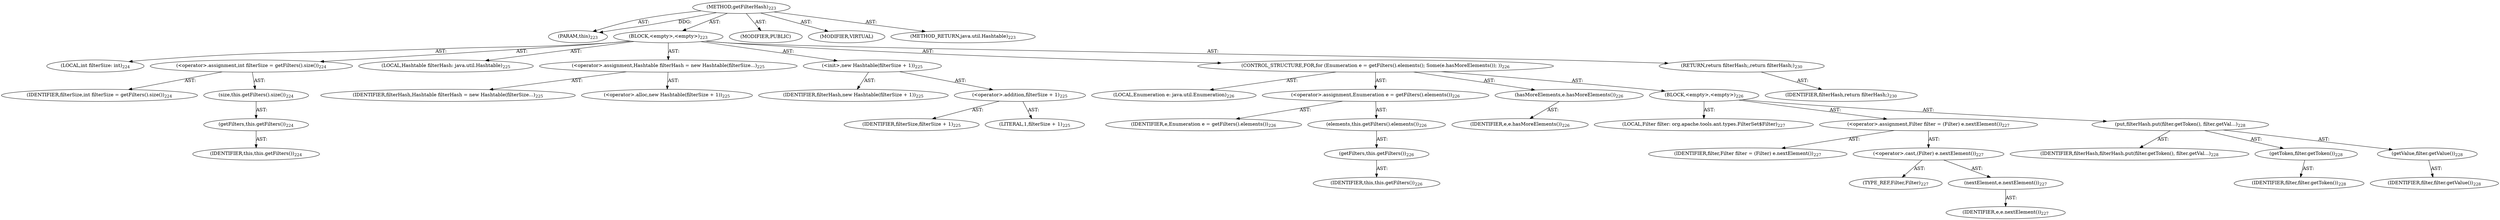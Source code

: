 digraph "getFilterHash" {  
"111669149708" [label = <(METHOD,getFilterHash)<SUB>223</SUB>> ]
"115964117000" [label = <(PARAM,this)<SUB>223</SUB>> ]
"25769803789" [label = <(BLOCK,&lt;empty&gt;,&lt;empty&gt;)<SUB>223</SUB>> ]
"94489280512" [label = <(LOCAL,int filterSize: int)<SUB>224</SUB>> ]
"30064771125" [label = <(&lt;operator&gt;.assignment,int filterSize = getFilters().size())<SUB>224</SUB>> ]
"68719476813" [label = <(IDENTIFIER,filterSize,int filterSize = getFilters().size())<SUB>224</SUB>> ]
"30064771126" [label = <(size,this.getFilters().size())<SUB>224</SUB>> ]
"30064771127" [label = <(getFilters,this.getFilters())<SUB>224</SUB>> ]
"68719476746" [label = <(IDENTIFIER,this,this.getFilters())<SUB>224</SUB>> ]
"94489280513" [label = <(LOCAL,Hashtable filterHash: java.util.Hashtable)<SUB>225</SUB>> ]
"30064771128" [label = <(&lt;operator&gt;.assignment,Hashtable filterHash = new Hashtable(filterSize...)<SUB>225</SUB>> ]
"68719476814" [label = <(IDENTIFIER,filterHash,Hashtable filterHash = new Hashtable(filterSize...)<SUB>225</SUB>> ]
"30064771129" [label = <(&lt;operator&gt;.alloc,new Hashtable(filterSize + 1))<SUB>225</SUB>> ]
"30064771130" [label = <(&lt;init&gt;,new Hashtable(filterSize + 1))<SUB>225</SUB>> ]
"68719476815" [label = <(IDENTIFIER,filterHash,new Hashtable(filterSize + 1))<SUB>225</SUB>> ]
"30064771131" [label = <(&lt;operator&gt;.addition,filterSize + 1)<SUB>225</SUB>> ]
"68719476816" [label = <(IDENTIFIER,filterSize,filterSize + 1)<SUB>225</SUB>> ]
"90194313219" [label = <(LITERAL,1,filterSize + 1)<SUB>225</SUB>> ]
"47244640257" [label = <(CONTROL_STRUCTURE,FOR,for (Enumeration e = getFilters().elements(); Some(e.hasMoreElements()); ))<SUB>226</SUB>> ]
"94489280514" [label = <(LOCAL,Enumeration e: java.util.Enumeration)<SUB>226</SUB>> ]
"30064771132" [label = <(&lt;operator&gt;.assignment,Enumeration e = getFilters().elements())<SUB>226</SUB>> ]
"68719476817" [label = <(IDENTIFIER,e,Enumeration e = getFilters().elements())<SUB>226</SUB>> ]
"30064771133" [label = <(elements,this.getFilters().elements())<SUB>226</SUB>> ]
"30064771134" [label = <(getFilters,this.getFilters())<SUB>226</SUB>> ]
"68719476747" [label = <(IDENTIFIER,this,this.getFilters())<SUB>226</SUB>> ]
"30064771135" [label = <(hasMoreElements,e.hasMoreElements())<SUB>226</SUB>> ]
"68719476818" [label = <(IDENTIFIER,e,e.hasMoreElements())<SUB>226</SUB>> ]
"25769803790" [label = <(BLOCK,&lt;empty&gt;,&lt;empty&gt;)<SUB>226</SUB>> ]
"94489280515" [label = <(LOCAL,Filter filter: org.apache.tools.ant.types.FilterSet$Filter)<SUB>227</SUB>> ]
"30064771136" [label = <(&lt;operator&gt;.assignment,Filter filter = (Filter) e.nextElement())<SUB>227</SUB>> ]
"68719476819" [label = <(IDENTIFIER,filter,Filter filter = (Filter) e.nextElement())<SUB>227</SUB>> ]
"30064771137" [label = <(&lt;operator&gt;.cast,(Filter) e.nextElement())<SUB>227</SUB>> ]
"180388626438" [label = <(TYPE_REF,Filter,Filter)<SUB>227</SUB>> ]
"30064771138" [label = <(nextElement,e.nextElement())<SUB>227</SUB>> ]
"68719476820" [label = <(IDENTIFIER,e,e.nextElement())<SUB>227</SUB>> ]
"30064771139" [label = <(put,filterHash.put(filter.getToken(), filter.getVal...)<SUB>228</SUB>> ]
"68719476821" [label = <(IDENTIFIER,filterHash,filterHash.put(filter.getToken(), filter.getVal...)<SUB>228</SUB>> ]
"30064771140" [label = <(getToken,filter.getToken())<SUB>228</SUB>> ]
"68719476822" [label = <(IDENTIFIER,filter,filter.getToken())<SUB>228</SUB>> ]
"30064771141" [label = <(getValue,filter.getValue())<SUB>228</SUB>> ]
"68719476823" [label = <(IDENTIFIER,filter,filter.getValue())<SUB>228</SUB>> ]
"146028888069" [label = <(RETURN,return filterHash;,return filterHash;)<SUB>230</SUB>> ]
"68719476824" [label = <(IDENTIFIER,filterHash,return filterHash;)<SUB>230</SUB>> ]
"133143986209" [label = <(MODIFIER,PUBLIC)> ]
"133143986210" [label = <(MODIFIER,VIRTUAL)> ]
"128849018892" [label = <(METHOD_RETURN,java.util.Hashtable)<SUB>223</SUB>> ]
  "111669149708" -> "115964117000"  [ label = "AST: "] 
  "111669149708" -> "25769803789"  [ label = "AST: "] 
  "111669149708" -> "133143986209"  [ label = "AST: "] 
  "111669149708" -> "133143986210"  [ label = "AST: "] 
  "111669149708" -> "128849018892"  [ label = "AST: "] 
  "25769803789" -> "94489280512"  [ label = "AST: "] 
  "25769803789" -> "30064771125"  [ label = "AST: "] 
  "25769803789" -> "94489280513"  [ label = "AST: "] 
  "25769803789" -> "30064771128"  [ label = "AST: "] 
  "25769803789" -> "30064771130"  [ label = "AST: "] 
  "25769803789" -> "47244640257"  [ label = "AST: "] 
  "25769803789" -> "146028888069"  [ label = "AST: "] 
  "30064771125" -> "68719476813"  [ label = "AST: "] 
  "30064771125" -> "30064771126"  [ label = "AST: "] 
  "30064771126" -> "30064771127"  [ label = "AST: "] 
  "30064771127" -> "68719476746"  [ label = "AST: "] 
  "30064771128" -> "68719476814"  [ label = "AST: "] 
  "30064771128" -> "30064771129"  [ label = "AST: "] 
  "30064771130" -> "68719476815"  [ label = "AST: "] 
  "30064771130" -> "30064771131"  [ label = "AST: "] 
  "30064771131" -> "68719476816"  [ label = "AST: "] 
  "30064771131" -> "90194313219"  [ label = "AST: "] 
  "47244640257" -> "94489280514"  [ label = "AST: "] 
  "47244640257" -> "30064771132"  [ label = "AST: "] 
  "47244640257" -> "30064771135"  [ label = "AST: "] 
  "47244640257" -> "25769803790"  [ label = "AST: "] 
  "30064771132" -> "68719476817"  [ label = "AST: "] 
  "30064771132" -> "30064771133"  [ label = "AST: "] 
  "30064771133" -> "30064771134"  [ label = "AST: "] 
  "30064771134" -> "68719476747"  [ label = "AST: "] 
  "30064771135" -> "68719476818"  [ label = "AST: "] 
  "25769803790" -> "94489280515"  [ label = "AST: "] 
  "25769803790" -> "30064771136"  [ label = "AST: "] 
  "25769803790" -> "30064771139"  [ label = "AST: "] 
  "30064771136" -> "68719476819"  [ label = "AST: "] 
  "30064771136" -> "30064771137"  [ label = "AST: "] 
  "30064771137" -> "180388626438"  [ label = "AST: "] 
  "30064771137" -> "30064771138"  [ label = "AST: "] 
  "30064771138" -> "68719476820"  [ label = "AST: "] 
  "30064771139" -> "68719476821"  [ label = "AST: "] 
  "30064771139" -> "30064771140"  [ label = "AST: "] 
  "30064771139" -> "30064771141"  [ label = "AST: "] 
  "30064771140" -> "68719476822"  [ label = "AST: "] 
  "30064771141" -> "68719476823"  [ label = "AST: "] 
  "146028888069" -> "68719476824"  [ label = "AST: "] 
  "111669149708" -> "115964117000"  [ label = "DDG: "] 
}
